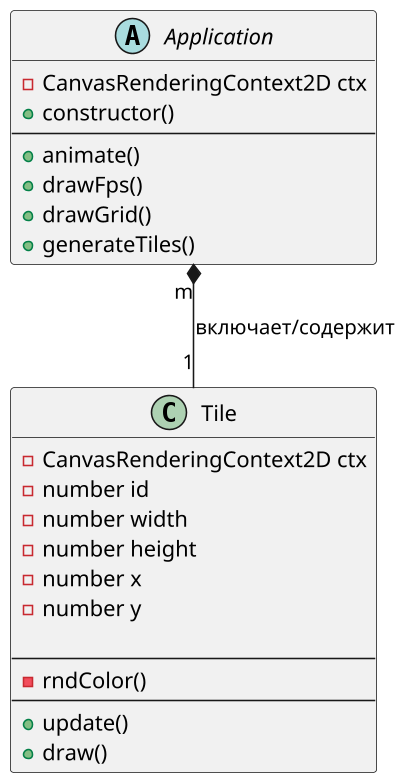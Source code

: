 @startuml
skinparam dpi 150

abstract class Application {
    -CanvasRenderingContext2D ctx
    +constructor()
    ---
    +animate()
    +drawFps()
    +drawGrid()
    +generateTiles()
}
class Tile {
    -CanvasRenderingContext2D ctx
    -number id
    -number width
    -number height
    -number x
    -number y

    ---
    -rndColor()
    ---
    +update()
    +draw()
}
Application "m" *-- "1" Tile: "включает/содержит"

@enduml